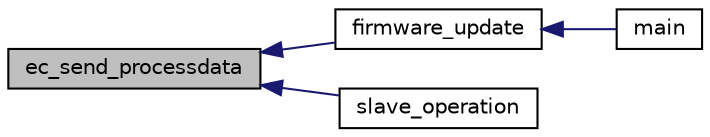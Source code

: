 digraph "ec_send_processdata"
{
 // INTERACTIVE_SVG=YES
  edge [fontname="Helvetica",fontsize="10",labelfontname="Helvetica",labelfontsize="10"];
  node [fontname="Helvetica",fontsize="10",shape=record];
  rankdir="LR";
  Node1 [label="ec_send_processdata",height=0.2,width=0.4,color="black", fillcolor="grey75", style="filled" fontcolor="black"];
  Node1 -> Node2 [dir="back",color="midnightblue",fontsize="10",style="solid",fontname="Helvetica"];
  Node2 [label="firmware_update",height=0.2,width=0.4,color="black", fillcolor="white", style="filled",URL="$fw__update_8c.html#a9e518a566b750155578e5328f5485c73"];
  Node2 -> Node3 [dir="back",color="midnightblue",fontsize="10",style="solid",fontname="Helvetica"];
  Node3 [label="main",height=0.2,width=0.4,color="black", fillcolor="white", style="filled",URL="$main_8xc.html#a840291bc02cba5474a4cb46a9b9566fe"];
  Node1 -> Node4 [dir="back",color="midnightblue",fontsize="10",style="solid",fontname="Helvetica"];
  Node4 [label="slave_operation",height=0.2,width=0.4,color="black", fillcolor="white", style="filled",URL="$fw__update_8c.html#a0b61db68de5685610c1325922debd520"];
}
